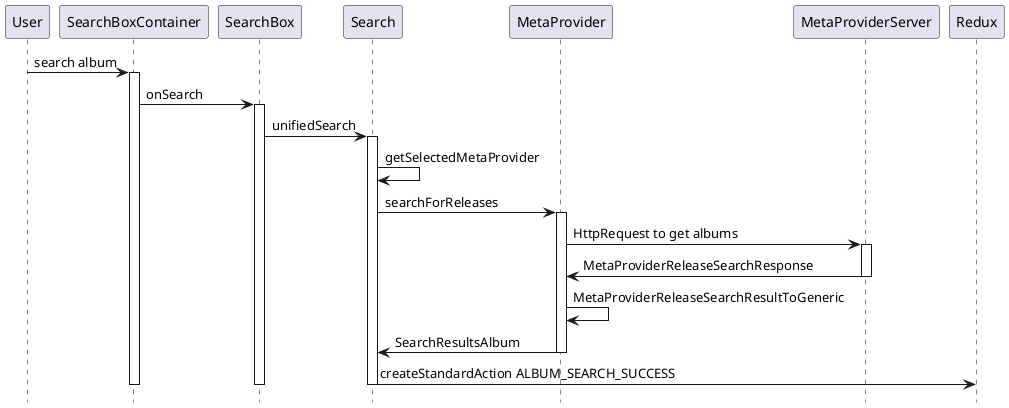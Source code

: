 @startuml
hide footbox
participant User

User -> SearchBoxContainer: search album
activate SearchBoxContainer
SearchBoxContainer -> SearchBox: onSearch
activate SearchBox
SearchBox -> Search: unifiedSearch
activate Search
Search -> Search: getSelectedMetaProvider
Search -> MetaProvider: searchForReleases
activate MetaProvider
MetaProvider -> MetaProviderServer: HttpRequest to get albums
activate MetaProviderServer
MetaProviderServer -> MetaProvider: MetaProviderReleaseSearchResponse
deactivate MetaProviderServer

MetaProvider -> MetaProvider: MetaProviderReleaseSearchResultToGeneric
MetaProvider -> Search: SearchResultsAlbum
deactivate MetaProvider
Search -> Redux: createStandardAction ALBUM_SEARCH_SUCCESS
deactivate Search
deactivate SearchBox
deactivate SearchBoxContainer

@enduml
